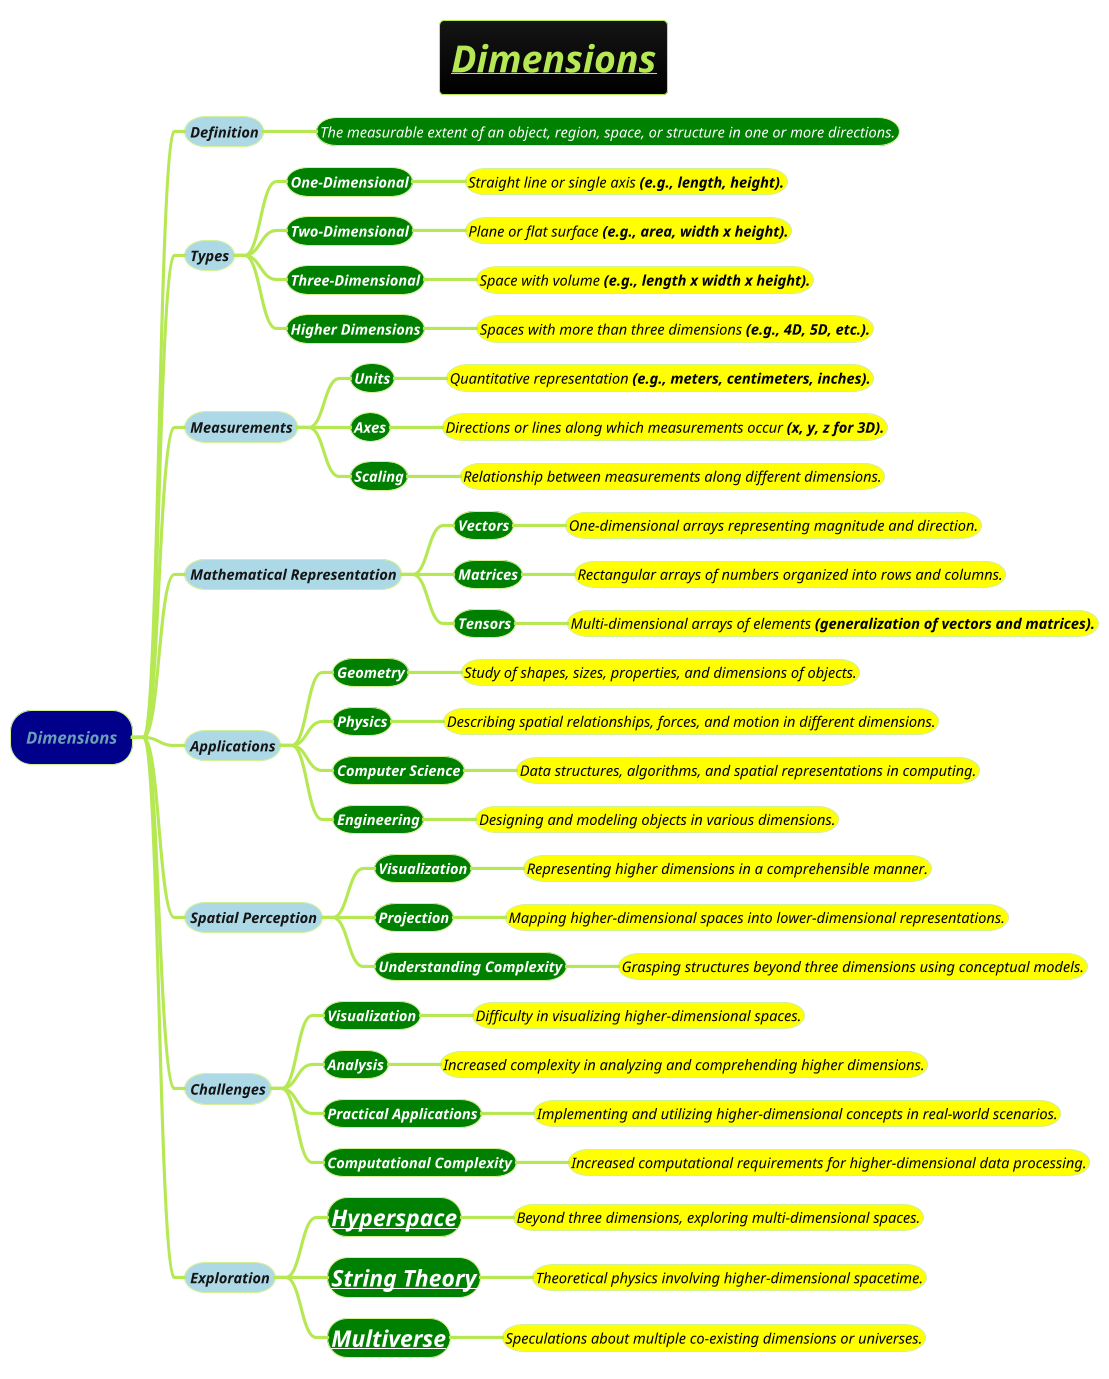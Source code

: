 @startmindmap
title =<i><b><u>Dimensions
!theme hacker

*[#darkblue] <i>Dimensions
**[#lightblue] <i><color #blac><size:14>Definition
***[#green] <i><color #white><size:14>The measurable extent of an object, region, space, or structure in one or more directions.
**[#lightblue] <i><color #blac><size:14>Types
***[#green] <b><i><color #white><size:14>One-Dimensional
****[#yellow] <i><color #black><size:14>Straight line or single axis <b>(e.g., length, height).
***[#green] <b><i><color #white><size:14>Two-Dimensional
****[#yellow] <i><color #black><size:14>Plane or flat surface <b>(e.g., area, width x height).
***[#green] <b><i><color #white><size:14>Three-Dimensional
****[#yellow] <i><color #black><size:14>Space with volume <b>(e.g., length x width x height).
***[#green] <b><i><color #white><size:14>Higher Dimensions
****[#yellow] <i><color #black><size:14>Spaces with more than three dimensions <b>(e.g., 4D, 5D, etc.).
**[#lightblue] <i><color #blac><size:14>Measurements
***[#green] <b><i><color #white><size:14>Units
****[#yellow] <i><color #black><size:14>Quantitative representation <b>(e.g., meters, centimeters, inches).
***[#green] <b><i><color #white><size:14>Axes
****[#yellow] <i><color #black><size:14>Directions or lines along which measurements occur <b>(x, y, z for 3D).
***[#green] <b><i><color #white><size:14>Scaling
****[#yellow] <i><color #black><size:14>Relationship between measurements along different dimensions.
**[#lightblue] <i><color #blac><size:14>Mathematical Representation
***[#green] <b><i><color #white><size:14>Vectors
****[#yellow] <i><color #black><size:14>One-dimensional arrays representing magnitude and direction.
***[#green] <b><i><color #white><size:14>Matrices
****[#yellow] <i><color #black><size:14>Rectangular arrays of numbers organized into rows and columns.
***[#green] <b><i><color #white><size:14>Tensors
****[#yellow] <i><color #black><size:14>Multi-dimensional arrays of elements <b>(generalization of vectors and matrices).
**[#lightblue] <i><color #blac><size:14>Applications
***[#green] <b><i><color #white><size:14>Geometry
****[#yellow] <i><color #black><size:14>Study of shapes, sizes, properties, and dimensions of objects.
***[#green] <b><i><color #white><size:14>Physics
****[#yellow] <i><color #black><size:14>Describing spatial relationships, forces, and motion in different dimensions.
***[#green] <b><i><color #white><size:14>Computer Science
****[#yellow] <i><color #black><size:14>Data structures, algorithms, and spatial representations in computing.
***[#green] <b><i><color #white><size:14>Engineering
****[#yellow] <i><color #black><size:14>Designing and modeling objects in various dimensions.
**[#lightblue] <i><color #blac><size:14>Spatial Perception
***[#green] <b><i><color #white><size:14>Visualization
****[#yellow] <i><color #black><size:14>Representing higher dimensions in a comprehensible manner.
***[#green] <b><i><color #white><size:14>Projection
****[#yellow] <i><color #black><size:14>Mapping higher-dimensional spaces into lower-dimensional representations.
***[#green] <b><i><color #white><size:14>Understanding Complexity
****[#yellow] <i><color #black><size:14>Grasping structures beyond three dimensions using conceptual models.
**[#lightblue] <i><color #blac><size:14>Challenges
***[#green] <b><i><color #white><size:14>Visualization
****[#yellow] <i><color #black><size:14>Difficulty in visualizing higher-dimensional spaces.
***[#green] <b><i><color #white><size:14>Analysis
****[#yellow] <i><color #black><size:14>Increased complexity in analyzing and comprehending higher dimensions.
***[#green] <b><i><color #white><size:14>Practical Applications
****[#yellow] <i><color #black><size:14>Implementing and utilizing higher-dimensional concepts in real-world scenarios.
***[#green] <b><i><color #white><size:14>Computational Complexity
****[#yellow] <i><color #black><size:14>Increased computational requirements for higher-dimensional data processing.
**[#lightblue] <i><color #blac><size:14>Exploration
***[#green] <b><i><color #white><size:22>[[Hyperspace.puml Hyperspace]]
****[#yellow] <i><color #black><size:14>Beyond three dimensions, exploring multi-dimensional spaces.
***[#green] <b><i><color #white><size:22>[[String-Theory.puml String Theory]]
****[#yellow] <i><color #black><size:14>Theoretical physics involving higher-dimensional spacetime.
***[#green] <b><i><color #white><size:22>[[Multiverse.puml Multiverse]]
****[#yellow] <i><color #black><size:14>Speculations about multiple co-existing dimensions or universes.

@endmindmap
